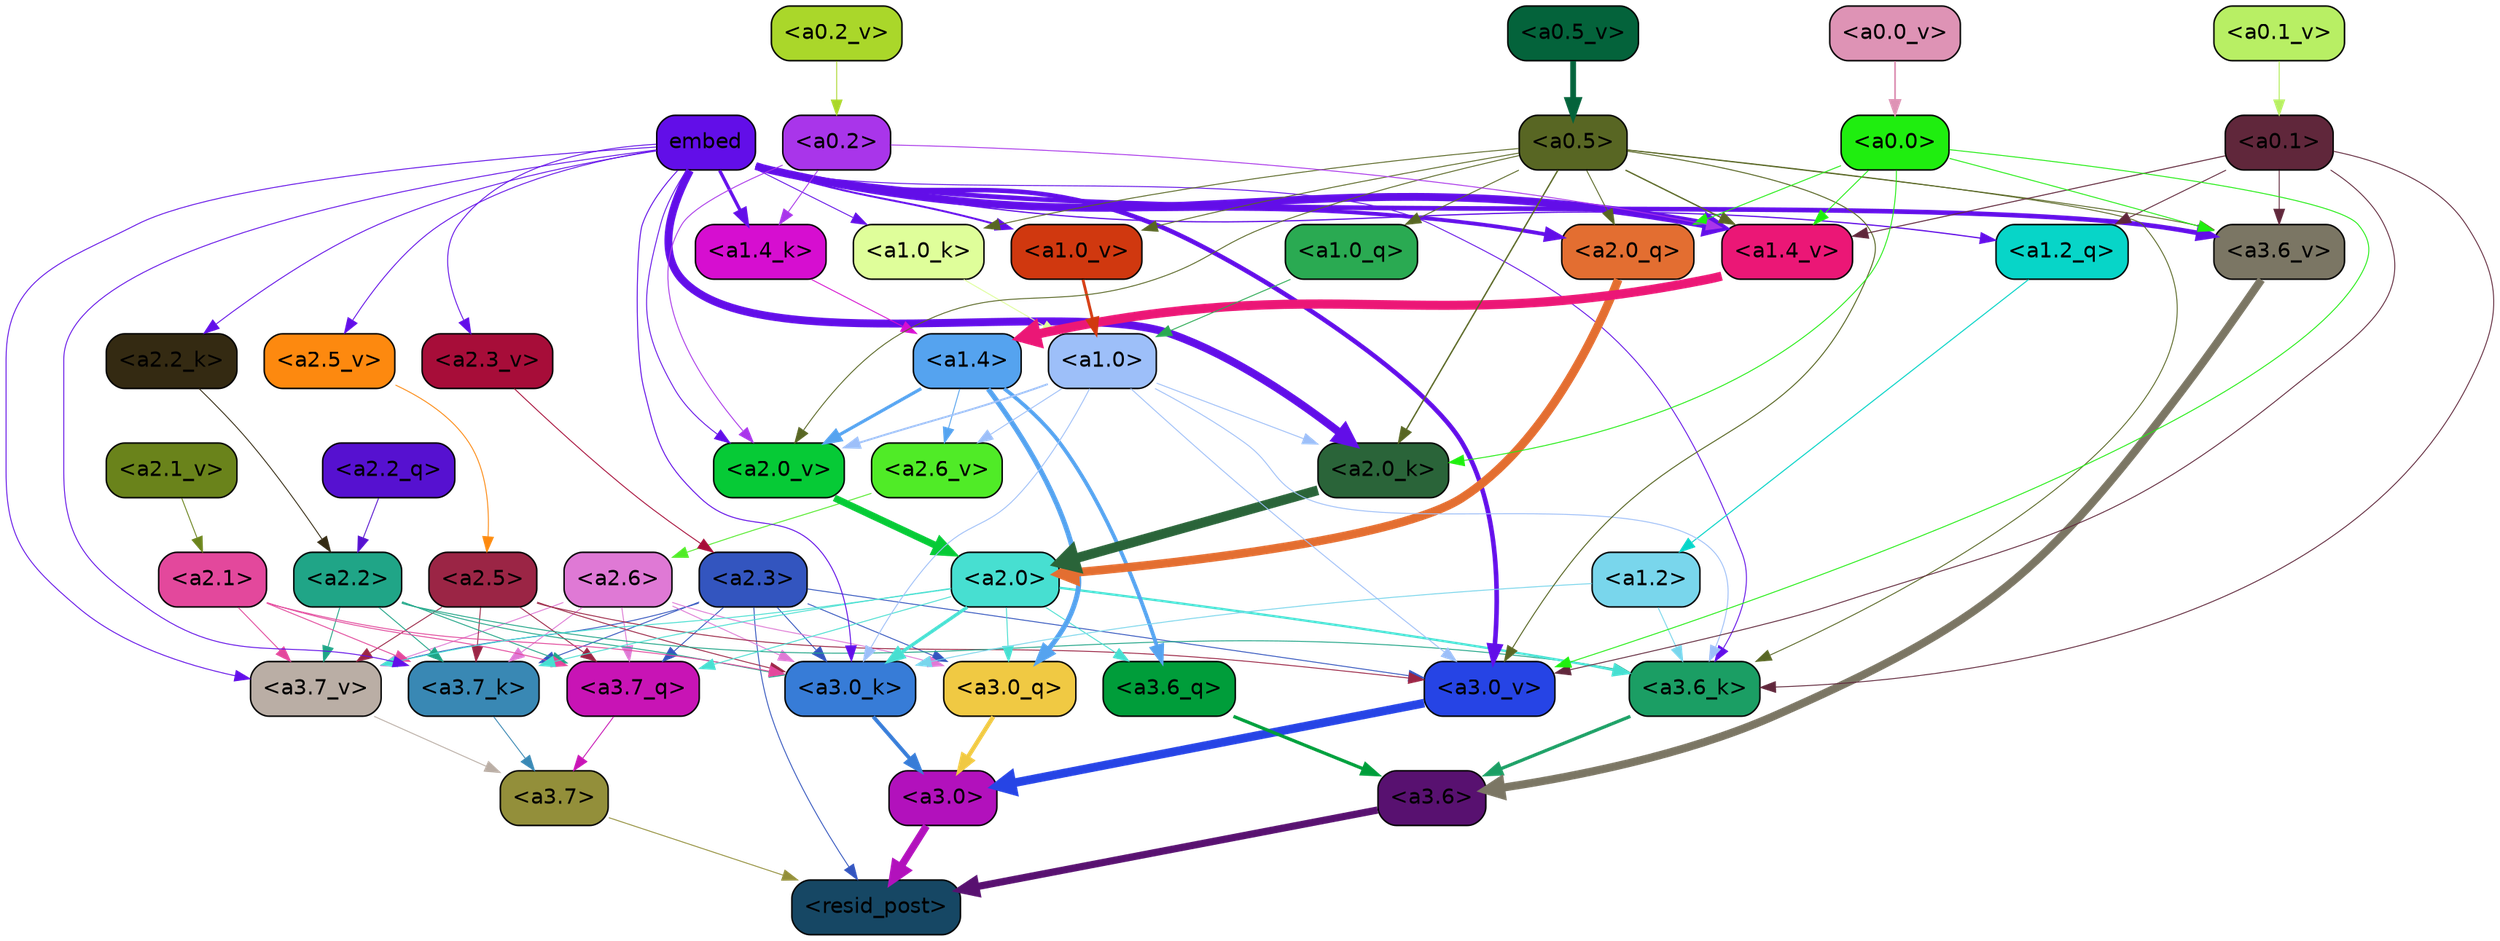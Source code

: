 strict digraph "" {
	graph [bgcolor=transparent,
		layout=dot,
		overlap=false,
		splines=true
	];
	"<a3.7>"	[color=black,
		fillcolor="#938f3a",
		fontname=Helvetica,
		shape=box,
		style="filled, rounded"];
	"<resid_post>"	[color=black,
		fillcolor="#164764",
		fontname=Helvetica,
		shape=box,
		style="filled, rounded"];
	"<a3.7>" -> "<resid_post>"	[color="#938f3a",
		penwidth=0.6];
	"<a3.6>"	[color=black,
		fillcolor="#581170",
		fontname=Helvetica,
		shape=box,
		style="filled, rounded"];
	"<a3.6>" -> "<resid_post>"	[color="#581170",
		penwidth=4.7534414529800415];
	"<a3.0>"	[color=black,
		fillcolor="#b211bc",
		fontname=Helvetica,
		shape=box,
		style="filled, rounded"];
	"<a3.0>" -> "<resid_post>"	[color="#b211bc",
		penwidth=4.898576855659485];
	"<a2.3>"	[color=black,
		fillcolor="#3355bf",
		fontname=Helvetica,
		shape=box,
		style="filled, rounded"];
	"<a2.3>" -> "<resid_post>"	[color="#3355bf",
		penwidth=0.6];
	"<a3.7_q>"	[color=black,
		fillcolor="#c814b5",
		fontname=Helvetica,
		shape=box,
		style="filled, rounded"];
	"<a2.3>" -> "<a3.7_q>"	[color="#3355bf",
		penwidth=0.6];
	"<a3.0_q>"	[color=black,
		fillcolor="#f0c943",
		fontname=Helvetica,
		shape=box,
		style="filled, rounded"];
	"<a2.3>" -> "<a3.0_q>"	[color="#3355bf",
		penwidth=0.6];
	"<a3.7_k>"	[color=black,
		fillcolor="#3988b4",
		fontname=Helvetica,
		shape=box,
		style="filled, rounded"];
	"<a2.3>" -> "<a3.7_k>"	[color="#3355bf",
		penwidth=0.6];
	"<a3.0_k>"	[color=black,
		fillcolor="#377cd7",
		fontname=Helvetica,
		shape=box,
		style="filled, rounded"];
	"<a2.3>" -> "<a3.0_k>"	[color="#3355bf",
		penwidth=0.6];
	"<a3.7_v>"	[color=black,
		fillcolor="#baaea5",
		fontname=Helvetica,
		shape=box,
		style="filled, rounded"];
	"<a2.3>" -> "<a3.7_v>"	[color="#3355bf",
		penwidth=0.6];
	"<a3.0_v>"	[color=black,
		fillcolor="#2644e5",
		fontname=Helvetica,
		shape=box,
		style="filled, rounded"];
	"<a2.3>" -> "<a3.0_v>"	[color="#3355bf",
		penwidth=0.6];
	"<a3.7_q>" -> "<a3.7>"	[color="#c814b5",
		penwidth=0.6];
	"<a3.6_q>"	[color=black,
		fillcolor="#009d3a",
		fontname=Helvetica,
		shape=box,
		style="filled, rounded"];
	"<a3.6_q>" -> "<a3.6>"	[color="#009d3a",
		penwidth=2.160832464694977];
	"<a3.0_q>" -> "<a3.0>"	[color="#f0c943",
		penwidth=2.870753765106201];
	"<a3.7_k>" -> "<a3.7>"	[color="#3988b4",
		penwidth=0.6];
	"<a3.6_k>"	[color=black,
		fillcolor="#1b9e64",
		fontname=Helvetica,
		shape=box,
		style="filled, rounded"];
	"<a3.6_k>" -> "<a3.6>"	[color="#1b9e64",
		penwidth=2.13908451795578];
	"<a3.0_k>" -> "<a3.0>"	[color="#377cd7",
		penwidth=2.520303964614868];
	"<a3.7_v>" -> "<a3.7>"	[color="#baaea5",
		penwidth=0.6];
	"<a3.6_v>"	[color=black,
		fillcolor="#7b7664",
		fontname=Helvetica,
		shape=box,
		style="filled, rounded"];
	"<a3.6_v>" -> "<a3.6>"	[color="#7b7664",
		penwidth=5.297133803367615];
	"<a3.0_v>" -> "<a3.0>"	[color="#2644e5",
		penwidth=5.680712580680847];
	"<a2.6>"	[color=black,
		fillcolor="#df79d5",
		fontname=Helvetica,
		shape=box,
		style="filled, rounded"];
	"<a2.6>" -> "<a3.7_q>"	[color="#df79d5",
		penwidth=0.6];
	"<a2.6>" -> "<a3.0_q>"	[color="#df79d5",
		penwidth=0.6];
	"<a2.6>" -> "<a3.7_k>"	[color="#df79d5",
		penwidth=0.6];
	"<a2.6>" -> "<a3.0_k>"	[color="#df79d5",
		penwidth=0.6];
	"<a2.6>" -> "<a3.7_v>"	[color="#df79d5",
		penwidth=0.6];
	"<a2.5>"	[color=black,
		fillcolor="#9b2545",
		fontname=Helvetica,
		shape=box,
		style="filled, rounded"];
	"<a2.5>" -> "<a3.7_q>"	[color="#9b2545",
		penwidth=0.6];
	"<a2.5>" -> "<a3.7_k>"	[color="#9b2545",
		penwidth=0.6];
	"<a2.5>" -> "<a3.0_k>"	[color="#9b2545",
		penwidth=0.6];
	"<a2.5>" -> "<a3.7_v>"	[color="#9b2545",
		penwidth=0.6];
	"<a2.5>" -> "<a3.0_v>"	[color="#9b2545",
		penwidth=0.6];
	"<a2.2>"	[color=black,
		fillcolor="#20a587",
		fontname=Helvetica,
		shape=box,
		style="filled, rounded"];
	"<a2.2>" -> "<a3.7_q>"	[color="#20a587",
		penwidth=0.6];
	"<a2.2>" -> "<a3.7_k>"	[color="#20a587",
		penwidth=0.6];
	"<a2.2>" -> "<a3.6_k>"	[color="#20a587",
		penwidth=0.6];
	"<a2.2>" -> "<a3.0_k>"	[color="#20a587",
		penwidth=0.6];
	"<a2.2>" -> "<a3.7_v>"	[color="#20a587",
		penwidth=0.6];
	"<a2.1>"	[color=black,
		fillcolor="#e3489c",
		fontname=Helvetica,
		shape=box,
		style="filled, rounded"];
	"<a2.1>" -> "<a3.7_q>"	[color="#e3489c",
		penwidth=0.6];
	"<a2.1>" -> "<a3.7_k>"	[color="#e3489c",
		penwidth=0.6];
	"<a2.1>" -> "<a3.0_k>"	[color="#e3489c",
		penwidth=0.6];
	"<a2.1>" -> "<a3.7_v>"	[color="#e3489c",
		penwidth=0.6];
	"<a2.0>"	[color=black,
		fillcolor="#47dfd1",
		fontname=Helvetica,
		shape=box,
		style="filled, rounded"];
	"<a2.0>" -> "<a3.7_q>"	[color="#47dfd1",
		penwidth=0.6];
	"<a2.0>" -> "<a3.6_q>"	[color="#47dfd1",
		penwidth=0.6];
	"<a2.0>" -> "<a3.0_q>"	[color="#47dfd1",
		penwidth=0.6];
	"<a2.0>" -> "<a3.7_k>"	[color="#47dfd1",
		penwidth=0.6];
	"<a2.0>" -> "<a3.6_k>"	[color="#47dfd1",
		penwidth=1.4957321882247925];
	"<a2.0>" -> "<a3.0_k>"	[color="#47dfd1",
		penwidth=2.18752121925354];
	"<a2.0>" -> "<a3.7_v>"	[color="#47dfd1",
		penwidth=0.6];
	"<a1.4>"	[color=black,
		fillcolor="#55a3ef",
		fontname=Helvetica,
		shape=box,
		style="filled, rounded"];
	"<a1.4>" -> "<a3.6_q>"	[color="#55a3ef",
		penwidth=2.4829938411712646];
	"<a1.4>" -> "<a3.0_q>"	[color="#55a3ef",
		penwidth=3.299744725227356];
	"<a2.6_v>"	[color=black,
		fillcolor="#50eb27",
		fontname=Helvetica,
		shape=box,
		style="filled, rounded"];
	"<a1.4>" -> "<a2.6_v>"	[color="#55a3ef",
		penwidth=0.6];
	"<a2.0_v>"	[color=black,
		fillcolor="#06ca36",
		fontname=Helvetica,
		shape=box,
		style="filled, rounded"];
	"<a1.4>" -> "<a2.0_v>"	[color="#55a3ef",
		penwidth=2.092592429369688];
	embed	[color=black,
		fillcolor="#620ee8",
		fontname=Helvetica,
		shape=box,
		style="filled, rounded"];
	embed -> "<a3.7_k>"	[color="#620ee8",
		penwidth=0.6];
	embed -> "<a3.6_k>"	[color="#620ee8",
		penwidth=0.6];
	embed -> "<a3.0_k>"	[color="#620ee8",
		penwidth=0.6394047290086746];
	embed -> "<a3.7_v>"	[color="#620ee8",
		penwidth=0.6];
	embed -> "<a3.6_v>"	[color="#620ee8",
		penwidth=3.067279100418091];
	embed -> "<a3.0_v>"	[color="#620ee8",
		penwidth=3.0212591886520386];
	"<a2.0_q>"	[color=black,
		fillcolor="#e36e31",
		fontname=Helvetica,
		shape=box,
		style="filled, rounded"];
	embed -> "<a2.0_q>"	[color="#620ee8",
		penwidth=2.5355080366134644];
	"<a2.2_k>"	[color=black,
		fillcolor="#342a12",
		fontname=Helvetica,
		shape=box,
		style="filled, rounded"];
	embed -> "<a2.2_k>"	[color="#620ee8",
		penwidth=0.6];
	"<a2.0_k>"	[color=black,
		fillcolor="#2a6439",
		fontname=Helvetica,
		shape=box,
		style="filled, rounded"];
	embed -> "<a2.0_k>"	[color="#620ee8",
		penwidth=5.2180726528167725];
	"<a2.5_v>"	[color=black,
		fillcolor="#fd890f",
		fontname=Helvetica,
		shape=box,
		style="filled, rounded"];
	embed -> "<a2.5_v>"	[color="#620ee8",
		penwidth=0.6];
	"<a2.3_v>"	[color=black,
		fillcolor="#a70d39",
		fontname=Helvetica,
		shape=box,
		style="filled, rounded"];
	embed -> "<a2.3_v>"	[color="#620ee8",
		penwidth=0.6];
	embed -> "<a2.0_v>"	[color="#620ee8",
		penwidth=0.6];
	"<a1.2_q>"	[color=black,
		fillcolor="#07d5c8",
		fontname=Helvetica,
		shape=box,
		style="filled, rounded"];
	embed -> "<a1.2_q>"	[color="#620ee8",
		penwidth=0.8094894886016846];
	"<a1.4_k>"	[color=black,
		fillcolor="#d60ed0",
		fontname=Helvetica,
		shape=box,
		style="filled, rounded"];
	embed -> "<a1.4_k>"	[color="#620ee8",
		penwidth=2.1732678413391113];
	"<a1.0_k>"	[color=black,
		fillcolor="#dffe9a",
		fontname=Helvetica,
		shape=box,
		style="filled, rounded"];
	embed -> "<a1.0_k>"	[color="#620ee8",
		penwidth=0.6];
	"<a1.4_v>"	[color=black,
		fillcolor="#eb1776",
		fontname=Helvetica,
		shape=box,
		style="filled, rounded"];
	embed -> "<a1.4_v>"	[color="#620ee8",
		penwidth=5.162249565124512];
	"<a1.0_v>"	[color=black,
		fillcolor="#d0380f",
		fontname=Helvetica,
		shape=box,
		style="filled, rounded"];
	embed -> "<a1.0_v>"	[color="#620ee8",
		penwidth=1.26457279920578];
	"<a1.2>"	[color=black,
		fillcolor="#79d6ec",
		fontname=Helvetica,
		shape=box,
		style="filled, rounded"];
	"<a1.2>" -> "<a3.6_k>"	[color="#79d6ec",
		penwidth=0.6];
	"<a1.2>" -> "<a3.0_k>"	[color="#79d6ec",
		penwidth=0.6];
	"<a1.0>"	[color=black,
		fillcolor="#9dbff9",
		fontname=Helvetica,
		shape=box,
		style="filled, rounded"];
	"<a1.0>" -> "<a3.6_k>"	[color="#9dbff9",
		penwidth=0.6];
	"<a1.0>" -> "<a3.0_k>"	[color="#9dbff9",
		penwidth=0.6];
	"<a1.0>" -> "<a3.0_v>"	[color="#9dbff9",
		penwidth=0.6];
	"<a1.0>" -> "<a2.0_k>"	[color="#9dbff9",
		penwidth=0.6];
	"<a1.0>" -> "<a2.6_v>"	[color="#9dbff9",
		penwidth=0.6];
	"<a1.0>" -> "<a2.0_v>"	[color="#9dbff9",
		penwidth=1.2132605910301208];
	"<a0.5>"	[color=black,
		fillcolor="#586623",
		fontname=Helvetica,
		shape=box,
		style="filled, rounded"];
	"<a0.5>" -> "<a3.6_k>"	[color="#586623",
		penwidth=0.6];
	"<a0.5>" -> "<a3.6_v>"	[color="#586623",
		penwidth=0.6];
	"<a0.5>" -> "<a3.0_v>"	[color="#586623",
		penwidth=0.648682102560997];
	"<a0.5>" -> "<a2.0_q>"	[color="#586623",
		penwidth=0.6];
	"<a0.5>" -> "<a2.0_k>"	[color="#586623",
		penwidth=0.9236047863960266];
	"<a0.5>" -> "<a2.0_v>"	[color="#586623",
		penwidth=0.6];
	"<a1.0_q>"	[color=black,
		fillcolor="#2aaa52",
		fontname=Helvetica,
		shape=box,
		style="filled, rounded"];
	"<a0.5>" -> "<a1.0_q>"	[color="#586623",
		penwidth=0.6];
	"<a0.5>" -> "<a1.0_k>"	[color="#586623",
		penwidth=0.6];
	"<a0.5>" -> "<a1.4_v>"	[color="#586623",
		penwidth=0.8783596754074097];
	"<a0.5>" -> "<a1.0_v>"	[color="#586623",
		penwidth=0.6];
	"<a0.1>"	[color=black,
		fillcolor="#60273b",
		fontname=Helvetica,
		shape=box,
		style="filled, rounded"];
	"<a0.1>" -> "<a3.6_k>"	[color="#60273b",
		penwidth=0.6];
	"<a0.1>" -> "<a3.6_v>"	[color="#60273b",
		penwidth=0.6];
	"<a0.1>" -> "<a3.0_v>"	[color="#60273b",
		penwidth=0.6];
	"<a0.1>" -> "<a1.2_q>"	[color="#60273b",
		penwidth=0.6];
	"<a0.1>" -> "<a1.4_v>"	[color="#60273b",
		penwidth=0.6490728855133057];
	"<a0.0>"	[color=black,
		fillcolor="#1fee0f",
		fontname=Helvetica,
		shape=box,
		style="filled, rounded"];
	"<a0.0>" -> "<a3.6_v>"	[color="#1fee0f",
		penwidth=0.6];
	"<a0.0>" -> "<a3.0_v>"	[color="#1fee0f",
		penwidth=0.6];
	"<a0.0>" -> "<a2.0_q>"	[color="#1fee0f",
		penwidth=0.6];
	"<a0.0>" -> "<a2.0_k>"	[color="#1fee0f",
		penwidth=0.6];
	"<a0.0>" -> "<a1.4_v>"	[color="#1fee0f",
		penwidth=0.6];
	"<a2.2_q>"	[color=black,
		fillcolor="#5611d0",
		fontname=Helvetica,
		shape=box,
		style="filled, rounded"];
	"<a2.2_q>" -> "<a2.2>"	[color="#5611d0",
		penwidth=0.6];
	"<a2.0_q>" -> "<a2.0>"	[color="#e36e31",
		penwidth=5.681910276412964];
	"<a2.2_k>" -> "<a2.2>"	[color="#342a12",
		penwidth=0.6];
	"<a2.0_k>" -> "<a2.0>"	[color="#2a6439",
		penwidth=6.447777509689331];
	"<a2.6_v>" -> "<a2.6>"	[color="#50eb27",
		penwidth=0.6];
	"<a2.5_v>" -> "<a2.5>"	[color="#fd890f",
		penwidth=0.6];
	"<a2.3_v>" -> "<a2.3>"	[color="#a70d39",
		penwidth=0.6];
	"<a2.1_v>"	[color=black,
		fillcolor="#6a831b",
		fontname=Helvetica,
		shape=box,
		style="filled, rounded"];
	"<a2.1_v>" -> "<a2.1>"	[color="#6a831b",
		penwidth=0.6];
	"<a2.0_v>" -> "<a2.0>"	[color="#06ca36",
		penwidth=4.5695202350616455];
	"<a0.2>"	[color=black,
		fillcolor="#a935ea",
		fontname=Helvetica,
		shape=box,
		style="filled, rounded"];
	"<a0.2>" -> "<a2.0_v>"	[color="#a935ea",
		penwidth=0.6];
	"<a0.2>" -> "<a1.4_k>"	[color="#a935ea",
		penwidth=0.6];
	"<a0.2>" -> "<a1.4_v>"	[color="#a935ea",
		penwidth=0.6];
	"<a1.2_q>" -> "<a1.2>"	[color="#07d5c8",
		penwidth=0.6769798994064331];
	"<a1.0_q>" -> "<a1.0>"	[color="#2aaa52",
		penwidth=0.6];
	"<a1.4_k>" -> "<a1.4>"	[color="#d60ed0",
		penwidth=0.6];
	"<a1.0_k>" -> "<a1.0>"	[color="#dffe9a",
		penwidth=0.6];
	"<a1.4_v>" -> "<a1.4>"	[color="#eb1776",
		penwidth=6.016597509384155];
	"<a1.0_v>" -> "<a1.0>"	[color="#d0380f",
		penwidth=1.8562973737716675];
	"<a0.5_v>"	[color=black,
		fillcolor="#04633b",
		fontname=Helvetica,
		shape=box,
		style="filled, rounded"];
	"<a0.5_v>" -> "<a0.5>"	[color="#04633b",
		penwidth=3.805475652217865];
	"<a0.2_v>"	[color=black,
		fillcolor="#aad72a",
		fontname=Helvetica,
		shape=box,
		style="filled, rounded"];
	"<a0.2_v>" -> "<a0.2>"	[color="#aad72a",
		penwidth=0.6];
	"<a0.1_v>"	[color=black,
		fillcolor="#b8ef64",
		fontname=Helvetica,
		shape=box,
		style="filled, rounded"];
	"<a0.1_v>" -> "<a0.1>"	[color="#b8ef64",
		penwidth=0.6855120658874512];
	"<a0.0_v>"	[color=black,
		fillcolor="#de93b5",
		fontname=Helvetica,
		shape=box,
		style="filled, rounded"];
	"<a0.0_v>" -> "<a0.0>"	[color="#de93b5",
		penwidth=1.1353182792663574];
}
